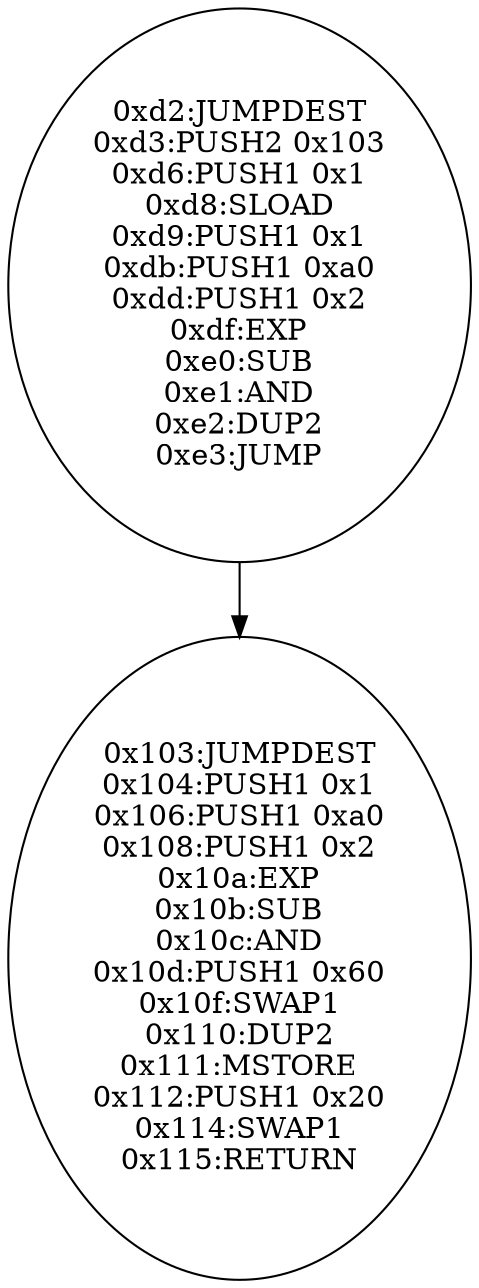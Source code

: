 digraph{
210[label="0xd2:JUMPDEST
0xd3:PUSH2 0x103
0xd6:PUSH1 0x1
0xd8:SLOAD
0xd9:PUSH1 0x1
0xdb:PUSH1 0xa0
0xdd:PUSH1 0x2
0xdf:EXP
0xe0:SUB
0xe1:AND
0xe2:DUP2
0xe3:JUMP"]
210 -> 259
259[label="0x103:JUMPDEST
0x104:PUSH1 0x1
0x106:PUSH1 0xa0
0x108:PUSH1 0x2
0x10a:EXP
0x10b:SUB
0x10c:AND
0x10d:PUSH1 0x60
0x10f:SWAP1
0x110:DUP2
0x111:MSTORE
0x112:PUSH1 0x20
0x114:SWAP1
0x115:RETURN"]

}